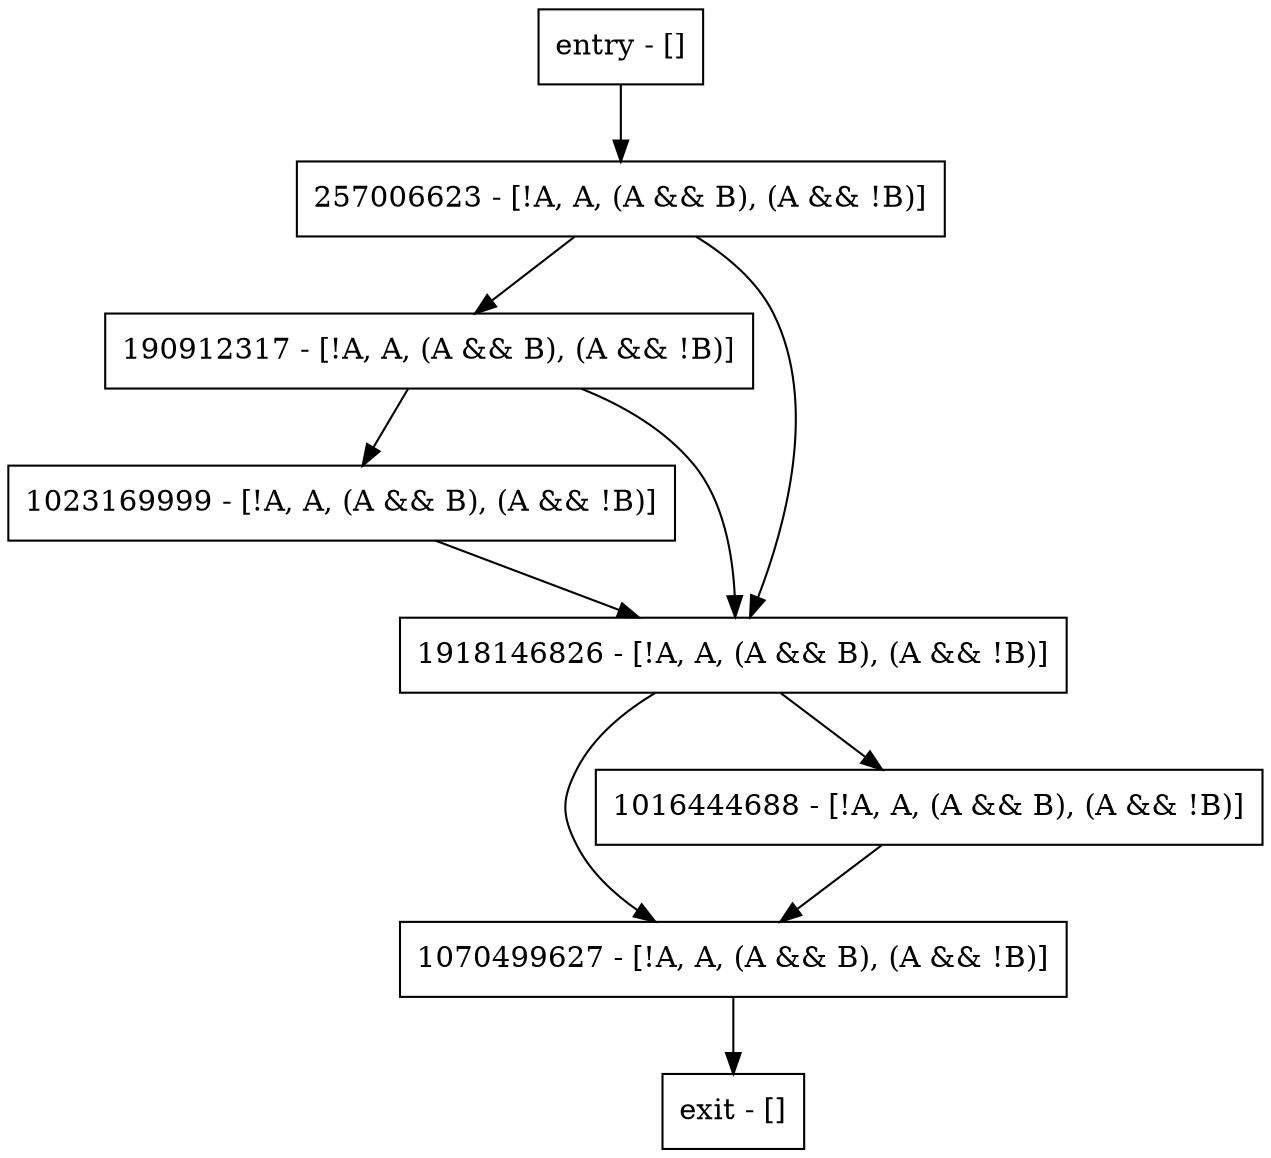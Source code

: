 digraph main {
node [shape=record];
entry [label="entry - []"];
exit [label="exit - []"];
190912317 [label="190912317 - [!A, A, (A && B), (A && !B)]"];
1070499627 [label="1070499627 - [!A, A, (A && B), (A && !B)]"];
1023169999 [label="1023169999 - [!A, A, (A && B), (A && !B)]"];
1016444688 [label="1016444688 - [!A, A, (A && B), (A && !B)]"];
257006623 [label="257006623 - [!A, A, (A && B), (A && !B)]"];
1918146826 [label="1918146826 - [!A, A, (A && B), (A && !B)]"];
entry;
exit;
entry -> 257006623;
190912317 -> 1023169999;
190912317 -> 1918146826;
1070499627 -> exit;
1023169999 -> 1918146826;
1016444688 -> 1070499627;
257006623 -> 190912317;
257006623 -> 1918146826;
1918146826 -> 1070499627;
1918146826 -> 1016444688;
}
